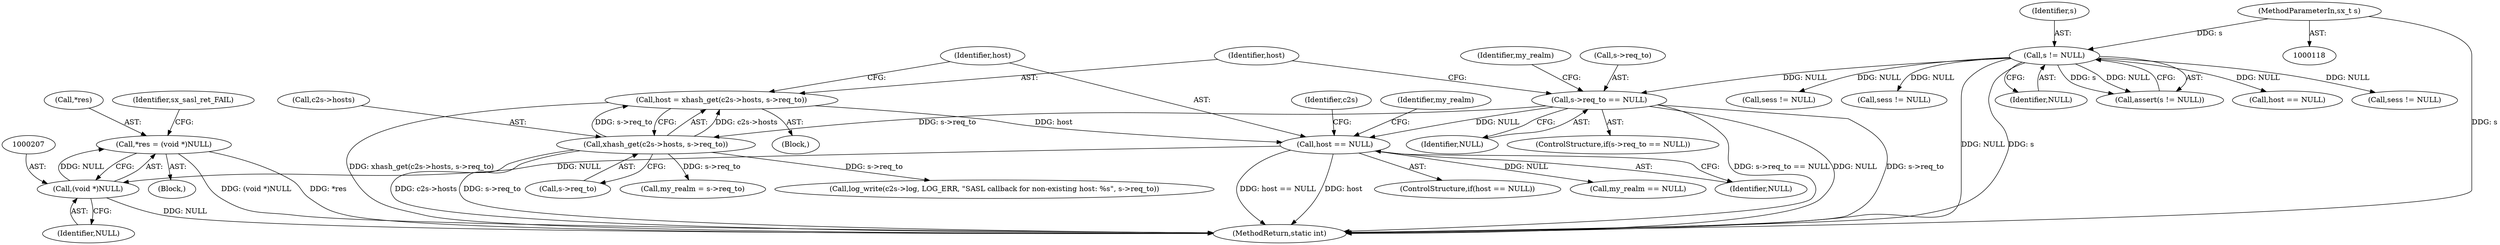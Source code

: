 digraph "0_jabberd2_8416ae54ecefa670534f27a31db71d048b9c7f16@pointer" {
"1000203" [label="(Call,*res = (void *)NULL)"];
"1000206" [label="(Call,(void *)NULL)"];
"1000190" [label="(Call,host == NULL)"];
"1000180" [label="(Call,host = xhash_get(c2s->hosts, s->req_to))"];
"1000182" [label="(Call,xhash_get(c2s->hosts, s->req_to))"];
"1000170" [label="(Call,s->req_to == NULL)"];
"1000149" [label="(Call,s != NULL)"];
"1000122" [label="(MethodParameterIn,sx_t s)"];
"1000180" [label="(Call,host = xhash_get(c2s->hosts, s->req_to))"];
"1000190" [label="(Call,host == NULL)"];
"1000170" [label="(Call,s->req_to == NULL)"];
"1000192" [label="(Identifier,NULL)"];
"1000151" [label="(Identifier,NULL)"];
"1000174" [label="(Identifier,NULL)"];
"1000212" [label="(Identifier,my_realm)"];
"1000148" [label="(Call,assert(s != NULL))"];
"1000183" [label="(Call,c2s->hosts)"];
"1000193" [label="(Block,)"];
"1000634" [label="(Call,host == NULL)"];
"1000194" [label="(Call,log_write(c2s->log, LOG_ERR, \"SASL callback for non-existing host: %s\", s->req_to))"];
"1000186" [label="(Call,s->req_to)"];
"1000169" [label="(ControlStructure,if(s->req_to == NULL))"];
"1000181" [label="(Identifier,host)"];
"1000208" [label="(Identifier,NULL)"];
"1000206" [label="(Call,(void *)NULL)"];
"1000196" [label="(Identifier,c2s)"];
"1000189" [label="(ControlStructure,if(host == NULL))"];
"1000176" [label="(Identifier,my_realm)"];
"1000217" [label="(Call,my_realm == NULL)"];
"1000204" [label="(Call,*res)"];
"1000429" [label="(Call,sess != NULL)"];
"1000210" [label="(Identifier,sx_sasl_ret_FAIL)"];
"1000203" [label="(Call,*res = (void *)NULL)"];
"1000308" [label="(Call,sess != NULL)"];
"1000171" [label="(Call,s->req_to)"];
"1000182" [label="(Call,xhash_get(c2s->hosts, s->req_to))"];
"1000150" [label="(Identifier,s)"];
"1000122" [label="(MethodParameterIn,sx_t s)"];
"1000191" [label="(Identifier,host)"];
"1000179" [label="(Block,)"];
"1000220" [label="(Call,my_realm = s->req_to)"];
"1000149" [label="(Call,s != NULL)"];
"1000766" [label="(MethodReturn,static int)"];
"1000244" [label="(Call,sess != NULL)"];
"1000203" -> "1000193"  [label="AST: "];
"1000203" -> "1000206"  [label="CFG: "];
"1000204" -> "1000203"  [label="AST: "];
"1000206" -> "1000203"  [label="AST: "];
"1000210" -> "1000203"  [label="CFG: "];
"1000203" -> "1000766"  [label="DDG: (void *)NULL"];
"1000203" -> "1000766"  [label="DDG: *res"];
"1000206" -> "1000203"  [label="DDG: NULL"];
"1000206" -> "1000208"  [label="CFG: "];
"1000207" -> "1000206"  [label="AST: "];
"1000208" -> "1000206"  [label="AST: "];
"1000206" -> "1000766"  [label="DDG: NULL"];
"1000190" -> "1000206"  [label="DDG: NULL"];
"1000190" -> "1000189"  [label="AST: "];
"1000190" -> "1000192"  [label="CFG: "];
"1000191" -> "1000190"  [label="AST: "];
"1000192" -> "1000190"  [label="AST: "];
"1000196" -> "1000190"  [label="CFG: "];
"1000212" -> "1000190"  [label="CFG: "];
"1000190" -> "1000766"  [label="DDG: host == NULL"];
"1000190" -> "1000766"  [label="DDG: host"];
"1000180" -> "1000190"  [label="DDG: host"];
"1000170" -> "1000190"  [label="DDG: NULL"];
"1000190" -> "1000217"  [label="DDG: NULL"];
"1000180" -> "1000179"  [label="AST: "];
"1000180" -> "1000182"  [label="CFG: "];
"1000181" -> "1000180"  [label="AST: "];
"1000182" -> "1000180"  [label="AST: "];
"1000191" -> "1000180"  [label="CFG: "];
"1000180" -> "1000766"  [label="DDG: xhash_get(c2s->hosts, s->req_to)"];
"1000182" -> "1000180"  [label="DDG: c2s->hosts"];
"1000182" -> "1000180"  [label="DDG: s->req_to"];
"1000182" -> "1000186"  [label="CFG: "];
"1000183" -> "1000182"  [label="AST: "];
"1000186" -> "1000182"  [label="AST: "];
"1000182" -> "1000766"  [label="DDG: s->req_to"];
"1000182" -> "1000766"  [label="DDG: c2s->hosts"];
"1000170" -> "1000182"  [label="DDG: s->req_to"];
"1000182" -> "1000194"  [label="DDG: s->req_to"];
"1000182" -> "1000220"  [label="DDG: s->req_to"];
"1000170" -> "1000169"  [label="AST: "];
"1000170" -> "1000174"  [label="CFG: "];
"1000171" -> "1000170"  [label="AST: "];
"1000174" -> "1000170"  [label="AST: "];
"1000176" -> "1000170"  [label="CFG: "];
"1000181" -> "1000170"  [label="CFG: "];
"1000170" -> "1000766"  [label="DDG: s->req_to"];
"1000170" -> "1000766"  [label="DDG: s->req_to == NULL"];
"1000170" -> "1000766"  [label="DDG: NULL"];
"1000149" -> "1000170"  [label="DDG: NULL"];
"1000149" -> "1000148"  [label="AST: "];
"1000149" -> "1000151"  [label="CFG: "];
"1000150" -> "1000149"  [label="AST: "];
"1000151" -> "1000149"  [label="AST: "];
"1000148" -> "1000149"  [label="CFG: "];
"1000149" -> "1000766"  [label="DDG: NULL"];
"1000149" -> "1000766"  [label="DDG: s"];
"1000149" -> "1000148"  [label="DDG: s"];
"1000149" -> "1000148"  [label="DDG: NULL"];
"1000122" -> "1000149"  [label="DDG: s"];
"1000149" -> "1000244"  [label="DDG: NULL"];
"1000149" -> "1000308"  [label="DDG: NULL"];
"1000149" -> "1000429"  [label="DDG: NULL"];
"1000149" -> "1000634"  [label="DDG: NULL"];
"1000122" -> "1000118"  [label="AST: "];
"1000122" -> "1000766"  [label="DDG: s"];
}
